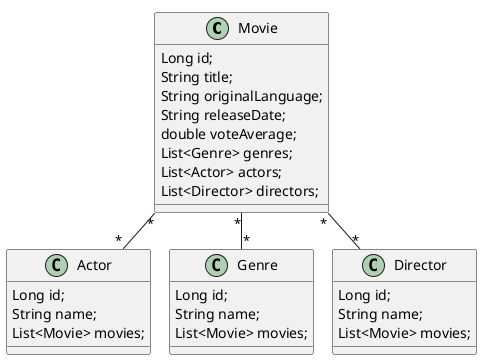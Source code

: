 @startuml
!pragma layout smetana

class Movie
class Actor
class Genre
class Director


Movie "*" -- "*" Actor

Movie "*" -- "*" Genre

Movie "*" -- "*" Director

class Movie {
Long id;
String title;
String originalLanguage;
String releaseDate;
double voteAverage;
List<Genre> genres;
List<Actor> actors;
List<Director> directors;
}

class Actor{
Long id;
String name;
List<Movie> movies;
}

class Genre{
Long id;
String name;
List<Movie> movies;
}

class Director{
Long id;
String name;
List<Movie> movies;
}


@enduml
